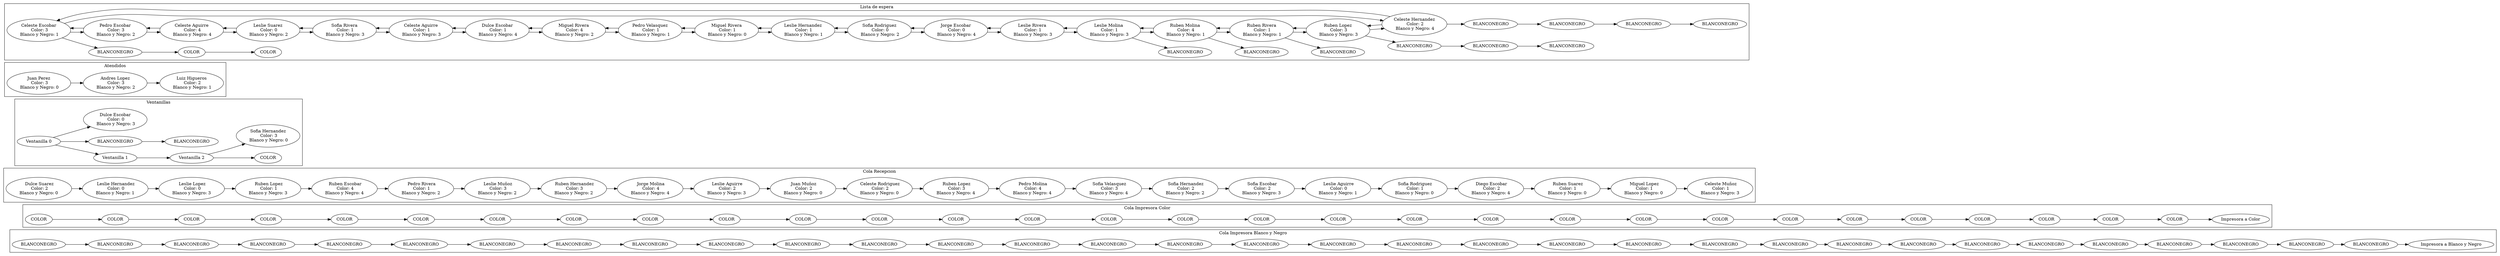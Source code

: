 digraph G{
rankdir=LR;
subgraph clusterPrintBN {
/* Cola blanco y negro */
label="Cola Impresora Blanco y Negro";
a36a7841eb954e763de85c1599[label="BLANCONEGRO"];
a36a7841eb954e763de85c1599->eabaa6f6b6147ba87c49d8297fcb155;
eabaa6f6b6147ba87c49d8297fcb155[label="BLANCONEGRO"];
eabaa6f6b6147ba87c49d8297fcb155->b22e24864b9486cb29292dcc448f8d0;
b22e24864b9486cb29292dcc448f8d0[label="BLANCONEGRO"];
b22e24864b9486cb29292dcc448f8d0->bae3985574ba382a47209dfa31167;
bae3985574ba382a47209dfa31167[label="BLANCONEGRO"];
bae3985574ba382a47209dfa31167->fc2ec94bbe49f982e8e76127d034f0;
fc2ec94bbe49f982e8e76127d034f0[label="BLANCONEGRO"];
fc2ec94bbe49f982e8e76127d034f0->b7a28ea4d3192bfee050a10f3fa;
b7a28ea4d3192bfee050a10f3fa[label="BLANCONEGRO"];
b7a28ea4d3192bfee050a10f3fa->dffdc372f604d13b19aa4e964a32607;
dffdc372f604d13b19aa4e964a32607[label="BLANCONEGRO"];
dffdc372f604d13b19aa4e964a32607->db1ebbcb1430883288a83dfc1bd78;
db1ebbcb1430883288a83dfc1bd78[label="BLANCONEGRO"];
db1ebbcb1430883288a83dfc1bd78->ca51c22a1c942ae99974a497bf26575;
ca51c22a1c942ae99974a497bf26575[label="BLANCONEGRO"];
ca51c22a1c942ae99974a497bf26575->a2e0f9ae194957b12ee19cff1c7c54;
a2e0f9ae194957b12ee19cff1c7c54[label="BLANCONEGRO"];
a2e0f9ae194957b12ee19cff1c7c54->a6e07b4edb84ccbf79fce22cf6;
a6e07b4edb84ccbf79fce22cf6[label="BLANCONEGRO"];
a6e07b4edb84ccbf79fce22cf6->eb436dd69431b8a377d32f25622f5;
eb436dd69431b8a377d32f25622f5[label="BLANCONEGRO"];
eb436dd69431b8a377d32f25622f5->dbf7c5a424d4e2fa3b952e4665f108a;
dbf7c5a424d4e2fa3b952e4665f108a[label="BLANCONEGRO"];
dbf7c5a424d4e2fa3b952e4665f108a->a5c40db7cf1475fbcdcabc198168b94;
a5c40db7cf1475fbcdcabc198168b94[label="BLANCONEGRO"];
a5c40db7cf1475fbcdcabc198168b94->a6bafeacdc44df6ba6406d9d4deb9de;
a6bafeacdc44df6ba6406d9d4deb9de[label="BLANCONEGRO"];
a6bafeacdc44df6ba6406d9d4deb9de->b8c4e6bf5884b53939ce9ec4941e7e5;
b8c4e6bf5884b53939ce9ec4941e7e5[label="BLANCONEGRO"];
b8c4e6bf5884b53939ce9ec4941e7e5->d03d214cd489491d0026876c6bc57;
d03d214cd489491d0026876c6bc57[label="BLANCONEGRO"];
d03d214cd489491d0026876c6bc57->bbd08c6e2a443fb178facca80bc6fc;
bbd08c6e2a443fb178facca80bc6fc[label="BLANCONEGRO"];
bbd08c6e2a443fb178facca80bc6fc->fae1c524e95b559784bca21c3bb;
fae1c524e95b559784bca21c3bb[label="BLANCONEGRO"];
fae1c524e95b559784bca21c3bb->cbeb62868b42f6808a52a00d63c488;
cbeb62868b42f6808a52a00d63c488[label="BLANCONEGRO"];
cbeb62868b42f6808a52a00d63c488->efea810f7ce4ec8a845f181b4115abb;
efea810f7ce4ec8a845f181b4115abb[label="BLANCONEGRO"];
efea810f7ce4ec8a845f181b4115abb->f6638ace174a24a9e74a532eab1768;
f6638ace174a24a9e74a532eab1768[label="BLANCONEGRO"];
f6638ace174a24a9e74a532eab1768->beb3b8ea4a1409a9dd543b7c01e41b2;
beb3b8ea4a1409a9dd543b7c01e41b2[label="BLANCONEGRO"];
beb3b8ea4a1409a9dd543b7c01e41b2->f3135034546b7a16a0cc147969758;
f3135034546b7a16a0cc147969758[label="BLANCONEGRO"];
f3135034546b7a16a0cc147969758->afce43795cc4124b9a12b06865ba834;
afce43795cc4124b9a12b06865ba834[label="BLANCONEGRO"];
afce43795cc4124b9a12b06865ba834->caf02b3940844c4a2ce30105f67ead3;
caf02b3940844c4a2ce30105f67ead3[label="BLANCONEGRO"];
caf02b3940844c4a2ce30105f67ead3->c9da3c7f335414da11a4ba59401170d;
c9da3c7f335414da11a4ba59401170d[label="BLANCONEGRO"];
c9da3c7f335414da11a4ba59401170d->fbf5048140c49049d070549b3bf0;
fbf5048140c49049d070549b3bf0[label="BLANCONEGRO"];
fbf5048140c49049d070549b3bf0->bb63a3895433aa57f05a8ae5352d3;
bb63a3895433aa57f05a8ae5352d3[label="BLANCONEGRO"];
bb63a3895433aa57f05a8ae5352d3->f140572748839123f66f0e0cfd72;
f140572748839123f66f0e0cfd72[label="BLANCONEGRO"];
f140572748839123f66f0e0cfd72->ca2fb2376fa4486b310ba4e64107d2a;
ca2fb2376fa4486b310ba4e64107d2a[label="BLANCONEGRO"];
ca2fb2376fa4486b310ba4e64107d2a->e82c1797a5e49e78e0c43d42b9cd534;
e82c1797a5e49e78e0c43d42b9cd534[label="BLANCONEGRO"];
e82c1797a5e49e78e0c43d42b9cd534->d5d035bc7144102bbda8fe3e235aab8;
d5d035bc7144102bbda8fe3e235aab8[label="BLANCONEGRO"];
BN[label="Impresora a Blanco y Negro"];
d5d035bc7144102bbda8fe3e235aab8-> BN;
}subgraph clusterPrintColor {
/* Cola color */
label="Cola Impresora Color";
eb7a2badbe84f079792ede2eb3df834[label="COLOR"];
eb7a2badbe84f079792ede2eb3df834->e3f74f86a330711c857edf7e;
e3f74f86a330711c857edf7e[label="COLOR"];
e3f74f86a330711c857edf7e->ca6eb336d3b4e57a719f2b18fc85324;
ca6eb336d3b4e57a719f2b18fc85324[label="COLOR"];
ca6eb336d3b4e57a719f2b18fc85324->ebf5d0aecb848938b4c12dd8c066ad4;
ebf5d0aecb848938b4c12dd8c066ad4[label="COLOR"];
ebf5d0aecb848938b4c12dd8c066ad4->b3b7304854771adc7967a1a7abcea;
b3b7304854771adc7967a1a7abcea[label="COLOR"];
b3b7304854771adc7967a1a7abcea->cff28f489595e55e2f0ba7b2c8;
cff28f489595e55e2f0ba7b2c8[label="COLOR"];
cff28f489595e55e2f0ba7b2c8->efa35f4e49d2a3e84c34823ff203;
efa35f4e49d2a3e84c34823ff203[label="COLOR"];
efa35f4e49d2a3e84c34823ff203->d4c8360fdfc447d86f42c0657cf0146;
d4c8360fdfc447d86f42c0657cf0146[label="COLOR"];
d4c8360fdfc447d86f42c0657cf0146->da985ff520433abcd5b063dcbd4749;
da985ff520433abcd5b063dcbd4749[label="COLOR"];
da985ff520433abcd5b063dcbd4749->ea38b4b86a30e7edb272c128a;
ea38b4b86a30e7edb272c128a[label="COLOR"];
ea38b4b86a30e7edb272c128a->da81e3dfa2453e9139175f1fc15b56;
da81e3dfa2453e9139175f1fc15b56[label="COLOR"];
da81e3dfa2453e9139175f1fc15b56->cd6ec46ed9662d258b2d4b864;
cd6ec46ed9662d258b2d4b864[label="COLOR"];
cd6ec46ed9662d258b2d4b864->ddc59b2564823be2346f5b4582992;
ddc59b2564823be2346f5b4582992[label="COLOR"];
ddc59b2564823be2346f5b4582992->c640f1234e6f8c60e5cde319c39f;
c640f1234e6f8c60e5cde319c39f[label="COLOR"];
c640f1234e6f8c60e5cde319c39f->a57622d7e5a422994006d15ecfe5ef1;
a57622d7e5a422994006d15ecfe5ef1[label="COLOR"];
a57622d7e5a422994006d15ecfe5ef1->cbd10c94f17a3d78155e6c892bb;
cbd10c94f17a3d78155e6c892bb[label="COLOR"];
cbd10c94f17a3d78155e6c892bb->abe705cba042848a02943f9efe1bc1;
abe705cba042848a02943f9efe1bc1[label="COLOR"];
abe705cba042848a02943f9efe1bc1->bf88d10b674f9989be8f0317103086;
bf88d10b674f9989be8f0317103086[label="COLOR"];
bf88d10b674f9989be8f0317103086->ecae85456d9cd2575af86f43aa;
ecae85456d9cd2575af86f43aa[label="COLOR"];
ecae85456d9cd2575af86f43aa->c6f489fb7a74d03bc066e33c0faa433;
c6f489fb7a74d03bc066e33c0faa433[label="COLOR"];
c6f489fb7a74d03bc066e33c0faa433->a6c7c70f41bd9b158902a95c9f8d;
a6c7c70f41bd9b158902a95c9f8d[label="COLOR"];
a6c7c70f41bd9b158902a95c9f8d->f7bfda0d94e4186dd677c962abaa1;
f7bfda0d94e4186dd677c962abaa1[label="COLOR"];
f7bfda0d94e4186dd677c962abaa1->f012f787de4012b91df4be8fc0740f;
f012f787de4012b91df4be8fc0740f[label="COLOR"];
f012f787de4012b91df4be8fc0740f->cf6143cacb44172bb8e6c0f18ac14d5;
cf6143cacb44172bb8e6c0f18ac14d5[label="COLOR"];
cf6143cacb44172bb8e6c0f18ac14d5->c53b723e837412e9c8292c3e2d3e8e0;
c53b723e837412e9c8292c3e2d3e8e0[label="COLOR"];
c53b723e837412e9c8292c3e2d3e8e0->e9277b44b91bbd1553d92fabf3b;
e9277b44b91bbd1553d92fabf3b[label="COLOR"];
e9277b44b91bbd1553d92fabf3b->c5b42cb3492bbdb10f91994542b9;
c5b42cb3492bbdb10f91994542b9[label="COLOR"];
c5b42cb3492bbdb10f91994542b9->e61fbc3a8a64be3b8e8cfd2d067a7ab;
e61fbc3a8a64be3b8e8cfd2d067a7ab[label="COLOR"];
e61fbc3a8a64be3b8e8cfd2d067a7ab->ca4bdd008a443d5910bf32ed2f28c6a;
ca4bdd008a443d5910bf32ed2f28c6a[label="COLOR"];
ca4bdd008a443d5910bf32ed2f28c6a->b072f6e124326970c78567321177a;
b072f6e124326970c78567321177a[label="COLOR"];
C[label="Impresora a Color"];
b072f6e124326970c78567321177a-> C;
}subgraph clusterColaRecepcion {
/* Cola recepcion */
label="Cola Recepcion";
bc166e8f36c4286a5071dfb8715cb87[label=" Dulce Suarez
 Color: 2
 Blanco y Negro: 0 "];
bc166e8f36c4286a5071dfb8715cb87->bcbe1914737b2f6a7500a723113;
bcbe1914737b2f6a7500a723113[label=" Leslie Hernandez
 Color: 0
 Blanco y Negro: 1 "];
bcbe1914737b2f6a7500a723113->a038c2994e8291e09514ac0d43e6;
a038c2994e8291e09514ac0d43e6[label=" Leslie Lopez
 Color: 0
 Blanco y Negro: 3 "];
a038c2994e8291e09514ac0d43e6->fff96e525840c59cd2857c6e95c15c;
fff96e525840c59cd2857c6e95c15c[label=" Ruben Lopez
 Color: 1
 Blanco y Negro: 3 "];
fff96e525840c59cd2857c6e95c15c->afc3d72f943858ebc4b5e137e9a13;
afc3d72f943858ebc4b5e137e9a13[label=" Ruben Escobar
 Color: 4
 Blanco y Negro: 4 "];
afc3d72f943858ebc4b5e137e9a13->da37c06fd534574a1619a55d60eecc4;
da37c06fd534574a1619a55d60eecc4[label=" Pedro Rivera
 Color: 1
 Blanco y Negro: 2 "];
da37c06fd534574a1619a55d60eecc4->e658692db4d42548185e053363392e7;
e658692db4d42548185e053363392e7[label=" Leslie Muñoz
 Color: 3
 Blanco y Negro: 2 "];
e658692db4d42548185e053363392e7->d84c93cece458ea0d28ef451cbbb9a;
d84c93cece458ea0d28ef451cbbb9a[label=" Ruben Hernandez
 Color: 3
 Blanco y Negro: 2 "];
d84c93cece458ea0d28ef451cbbb9a->db4bee2f944ddb2c0cb5557a23ef1;
db4bee2f944ddb2c0cb5557a23ef1[label=" Jorge Molina
 Color: 4
 Blanco y Negro: 4 "];
db4bee2f944ddb2c0cb5557a23ef1->eec9468f44c6b18e0daae8cbafc5;
eec9468f44c6b18e0daae8cbafc5[label=" Leslie Aguirre
 Color: 2
 Blanco y Negro: 3 "];
eec9468f44c6b18e0daae8cbafc5->ebe5372daa4cb19c301f00df70d29b;
ebe5372daa4cb19c301f00df70d29b[label=" Juan Muñoz
 Color: 2
 Blanco y Negro: 0 "];
ebe5372daa4cb19c301f00df70d29b->a88679b64b6aa3a64af71fa27ef9;
a88679b64b6aa3a64af71fa27ef9[label=" Celeste Rodriguez
 Color: 2
 Blanco y Negro: 0 "];
a88679b64b6aa3a64af71fa27ef9->cffa4597b64a5239ad6af476;
cffa4597b64a5239ad6af476[label=" Ruben Lopez
 Color: 3
 Blanco y Negro: 4 "];
cffa4597b64a5239ad6af476->d54f46ccae04974bd800a1c16330a17;
d54f46ccae04974bd800a1c16330a17[label=" Pedro Molina
 Color: 4
 Blanco y Negro: 4 "];
d54f46ccae04974bd800a1c16330a17->f4e90af6c842c2ae6a69d3c31a5458;
f4e90af6c842c2ae6a69d3c31a5458[label=" Sofia Velasquez
 Color: 3
 Blanco y Negro: 4 "];
f4e90af6c842c2ae6a69d3c31a5458->e5abaf4a4834b9a5cc55b97cf1bf;
e5abaf4a4834b9a5cc55b97cf1bf[label=" Sofia Hernandez
 Color: 2
 Blanco y Negro: 2 "];
e5abaf4a4834b9a5cc55b97cf1bf->b44da7bd9394f579750f6893ec340b0;
b44da7bd9394f579750f6893ec340b0[label=" Sofia Escobar
 Color: 2
 Blanco y Negro: 3 "];
b44da7bd9394f579750f6893ec340b0->cfae1558fb4f548d28c17abbd5deaa;
cfae1558fb4f548d28c17abbd5deaa[label=" Leslie Aguirre
 Color: 0
 Blanco y Negro: 1 "];
cfae1558fb4f548d28c17abbd5deaa->ecf69e7ffdd4be08558ff7ce354940e;
ecf69e7ffdd4be08558ff7ce354940e[label=" Sofia Rodriguez
 Color: 1
 Blanco y Negro: 0 "];
ecf69e7ffdd4be08558ff7ce354940e->afe6a4044437497b8d7e99a9dcc56;
afe6a4044437497b8d7e99a9dcc56[label=" Diego Escobar
 Color: 2
 Blanco y Negro: 4 "];
afe6a4044437497b8d7e99a9dcc56->eba28e36fb74525b17c8668927141b5;
eba28e36fb74525b17c8668927141b5[label=" Ruben Suarez
 Color: 1
 Blanco y Negro: 0 "];
eba28e36fb74525b17c8668927141b5->eb03b72014b1880d55da476dc0606;
eb03b72014b1880d55da476dc0606[label=" Miguel Lopez
 Color: 1
 Blanco y Negro: 0 "];
eb03b72014b1880d55da476dc0606->bccfd073d746acaea26aa283fdf6fe;
bccfd073d746acaea26aa283fdf6fe[label=" Celeste Muñoz
 Color: 1
 Blanco y Negro: 3 "];
}subgraph clusterListaVentanillas {
/* Ventanillas */
label="Ventanillas";
bdb1abcc46348dd83bb209d75e8c72d[label=" Ventanilla 0 "];
bdb1abcc46348dd83bb209d75e8c72d->da9af09443f455f803e3f409a673419;
bdb1abcc46348dd83bb209d75e8c72d->ea2c0ea254b9dbdbdbd15175ad851;
ea2c0ea254b9dbdbdbd15175ad851[label="BLANCONEGRO"];
ea2c0ea254b9dbdbdbd15175ad851->bb70a79c2d64c18add2aa67494d8752;
bb70a79c2d64c18add2aa67494d8752[label="BLANCONEGRO"];
efb6bc4fbbf4cf0adf39fe7285450a9[label="Dulce Escobar
 Color: 0
 Blanco y Negro: 3"];
bdb1abcc46348dd83bb209d75e8c72d->efb6bc4fbbf4cf0adf39fe7285450a9;
da9af09443f455f803e3f409a673419[label=" Ventanilla 1 "];
da9af09443f455f803e3f409a673419->ed63be234eefa2532141e9e3c337;
ed63be234eefa2532141e9e3c337[label=" Ventanilla 2 "];
ed63be234eefa2532141e9e3c337->edb703b2e2844bdb87359610a6cc579;
edb703b2e2844bdb87359610a6cc579[label="COLOR"];
baf4bf5fa784c27912e181768462479[label="Sofia Hernandez
 Color: 3
 Blanco y Negro: 0"];
ed63be234eefa2532141e9e3c337->baf4bf5fa784c27912e181768462479;
}subgraph clusterListaAtendidos {
/* Atendidos */
label="Atendidos";
cb36aaf66b245479d9aaca0d7158053[label="Juan Perez
 Color: 3
 Blanco y Negro: 0"];
cb36aaf66b245479d9aaca0d7158053->e6b5eaf017464694a01b45a93f1c15;
e6b5eaf017464694a01b45a93f1c15[label="Andres Lopez
 Color: 3
 Blanco y Negro: 2"];
e6b5eaf017464694a01b45a93f1c15->caf8aeb4480a6497e4e959ae80c;
caf8aeb4480a6497e4e959ae80c[label="Luiz Higueros
 Color: 2
 Blanco y Negro: 1"];
}subgraph clusterListaEspera {
/* Lista Espera */
label="Lista de espera";
aca59ef34e741bd90a05603d0b67750->be60814ba8b43f2ba1873f3d27b34fd;
be60814ba8b43f2ba1873f3d27b34fd[label="BLANCONEGRO"];
be60814ba8b43f2ba1873f3d27b34fd->acb36844ca4892a7929770568a8d9a;
acb36844ca4892a7929770568a8d9a[label="COLOR"];
acb36844ca4892a7929770568a8d9a->eee2f639f4787ae42fe66fae0c00c;
eee2f639f4787ae42fe66fae0c00c[label="COLOR"];
aca59ef34e741bd90a05603d0b67750[label="Celeste Escobar
 Color: 3
 Blanco y Negro: 1"];
aca59ef34e741bd90a05603d0b67750->c7b340f6214852871dd3b141abbbec;
aca59ef34e741bd90a05603d0b67750->cfb6f15b304ef3918c8a14f25d4b3b;
cfb6f15b304ef3918c8a14f25d4b3b->acb60dbeb3746e6be884ffe895d1cfd;
acb60dbeb3746e6be884ffe895d1cfd[label="BLANCONEGRO"];
acb60dbeb3746e6be884ffe895d1cfd->fc3326af934b768311729e205a23e7;
fc3326af934b768311729e205a23e7[label="BLANCONEGRO"];
fc3326af934b768311729e205a23e7->ee8335e86be48f185761f8893490fa6;
ee8335e86be48f185761f8893490fa6[label="BLANCONEGRO"];
ee8335e86be48f185761f8893490fa6->ad577f13d402baff801328e9fa8e8;
ad577f13d402baff801328e9fa8e8[label="BLANCONEGRO"];
cfb6f15b304ef3918c8a14f25d4b3b[label="Celeste Hernandez
 Color: 2
 Blanco y Negro: 4"];
cfb6f15b304ef3918c8a14f25d4b3b->aca59ef34e741bd90a05603d0b67750;
cfb6f15b304ef3918c8a14f25d4b3b->aa474927f0481eae9e020394ef5a43;
aa474927f0481eae9e020394ef5a43->d6fc71082db472ab27ed79b31f7c102;
d6fc71082db472ab27ed79b31f7c102[label="BLANCONEGRO"];
d6fc71082db472ab27ed79b31f7c102->fe0ad3b461b988ba90b4dbdde12;
fe0ad3b461b988ba90b4dbdde12[label="BLANCONEGRO"];
fe0ad3b461b988ba90b4dbdde12->bfaa5289714516a1c405aac4301e67;
bfaa5289714516a1c405aac4301e67[label="BLANCONEGRO"];
aa474927f0481eae9e020394ef5a43[label="Ruben Lopez
 Color: 3
 Blanco y Negro: 3"];
aa474927f0481eae9e020394ef5a43->cfb6f15b304ef3918c8a14f25d4b3b;
aa474927f0481eae9e020394ef5a43->cf94e18b844473fbf07fda34caad439;
cf94e18b844473fbf07fda34caad439->de254f8b45d08fa471b420d32c82;
de254f8b45d08fa471b420d32c82[label="BLANCONEGRO"];
cf94e18b844473fbf07fda34caad439[label="Ruben Rivera
 Color: 1
 Blanco y Negro: 1"];
cf94e18b844473fbf07fda34caad439->aa474927f0481eae9e020394ef5a43;
cf94e18b844473fbf07fda34caad439->b8668f1c403bbe2f0fa419ee17d7;
b8668f1c403bbe2f0fa419ee17d7->f39fcbc847688b90970f27d08512;
f39fcbc847688b90970f27d08512[label="BLANCONEGRO"];
b8668f1c403bbe2f0fa419ee17d7[label="Ruben Molina
 Color: 4
 Blanco y Negro: 1"];
b8668f1c403bbe2f0fa419ee17d7->cf94e18b844473fbf07fda34caad439;
b8668f1c403bbe2f0fa419ee17d7->cbf1659e7164a5fb3d27c8a94008624;
cbf1659e7164a5fb3d27c8a94008624->ec3e278dd2e4f619456f1e1ec5948ed;
ec3e278dd2e4f619456f1e1ec5948ed[label="BLANCONEGRO"];
cbf1659e7164a5fb3d27c8a94008624[label="Leslie Molina
 Color: 1
 Blanco y Negro: 3"];
cbf1659e7164a5fb3d27c8a94008624->b8668f1c403bbe2f0fa419ee17d7;
cbf1659e7164a5fb3d27c8a94008624->b1cc9a98a449d0b6fdc12e57ec237b;
b1cc9a98a449d0b6fdc12e57ec237b[label="Leslie Rivera
 Color: 1
 Blanco y Negro: 3"];
b1cc9a98a449d0b6fdc12e57ec237b->cbf1659e7164a5fb3d27c8a94008624;
b1cc9a98a449d0b6fdc12e57ec237b->ecebda07cf441a4a7a71862c606337d;
ecebda07cf441a4a7a71862c606337d[label="Jorge Escobar
 Color: 0
 Blanco y Negro: 4"];
ecebda07cf441a4a7a71862c606337d->b1cc9a98a449d0b6fdc12e57ec237b;
ecebda07cf441a4a7a71862c606337d->b445db9654821804d8758f599c5a8;
b445db9654821804d8758f599c5a8[label="Sofia Rodriguez
 Color: 0
 Blanco y Negro: 2"];
b445db9654821804d8758f599c5a8->ecebda07cf441a4a7a71862c606337d;
b445db9654821804d8758f599c5a8->bfcdf79ed47ec88f75175c7d9e3fc;
bfcdf79ed47ec88f75175c7d9e3fc[label="Leslie Hernandez
 Color: 1
 Blanco y Negro: 1"];
bfcdf79ed47ec88f75175c7d9e3fc->b445db9654821804d8758f599c5a8;
bfcdf79ed47ec88f75175c7d9e3fc->cdab52f3a41eab290f9e65c2b1784;
cdab52f3a41eab290f9e65c2b1784[label="Miguel Rivera
 Color: 1
 Blanco y Negro: 0"];
cdab52f3a41eab290f9e65c2b1784->bfcdf79ed47ec88f75175c7d9e3fc;
cdab52f3a41eab290f9e65c2b1784->e2b2692e3342af97adbe4f3d97d19f;
e2b2692e3342af97adbe4f3d97d19f[label="Pedro Velasquez
 Color: 1
 Blanco y Negro: 1"];
e2b2692e3342af97adbe4f3d97d19f->cdab52f3a41eab290f9e65c2b1784;
e2b2692e3342af97adbe4f3d97d19f->ddcae7f6a54805ba36c8a9161ab4f6;
ddcae7f6a54805ba36c8a9161ab4f6[label="Miguel Rivera
 Color: 4
 Blanco y Negro: 2"];
ddcae7f6a54805ba36c8a9161ab4f6->e2b2692e3342af97adbe4f3d97d19f;
ddcae7f6a54805ba36c8a9161ab4f6->fd17bfd44bfab147bd04e37cf93c;
fd17bfd44bfab147bd04e37cf93c[label="Dulce Escobar
 Color: 1
 Blanco y Negro: 4"];
fd17bfd44bfab147bd04e37cf93c->ddcae7f6a54805ba36c8a9161ab4f6;
fd17bfd44bfab147bd04e37cf93c->b48c4b9c5c43729bb1693bf19de9f3;
b48c4b9c5c43729bb1693bf19de9f3[label="Celeste Aguirre
 Color: 1
 Blanco y Negro: 3"];
b48c4b9c5c43729bb1693bf19de9f3->fd17bfd44bfab147bd04e37cf93c;
b48c4b9c5c43729bb1693bf19de9f3->ea7d13111e453699fa9075d58dd3d1;
ea7d13111e453699fa9075d58dd3d1[label="Sofia Rivera
 Color: 1
 Blanco y Negro: 3"];
ea7d13111e453699fa9075d58dd3d1->b48c4b9c5c43729bb1693bf19de9f3;
ea7d13111e453699fa9075d58dd3d1->dff8190fd434baf81e37ada404c95;
dff8190fd434baf81e37ada404c95[label="Leslie Suarez
 Color: 0
 Blanco y Negro: 2"];
dff8190fd434baf81e37ada404c95->ea7d13111e453699fa9075d58dd3d1;
dff8190fd434baf81e37ada404c95->af249fe83e664f6a53063b9;
af249fe83e664f6a53063b9[label="Celeste Aguirre
 Color: 4
 Blanco y Negro: 4"];
af249fe83e664f6a53063b9->dff8190fd434baf81e37ada404c95;
af249fe83e664f6a53063b9->c7b340f6214852871dd3b141abbbec;
c7b340f6214852871dd3b141abbbec[label="Pedro Escobar
 Color: 3
 Blanco y Negro: 2"];
c7b340f6214852871dd3b141abbbec->af249fe83e664f6a53063b9;
c7b340f6214852871dd3b141abbbec->aca59ef34e741bd90a05603d0b67750;
}}